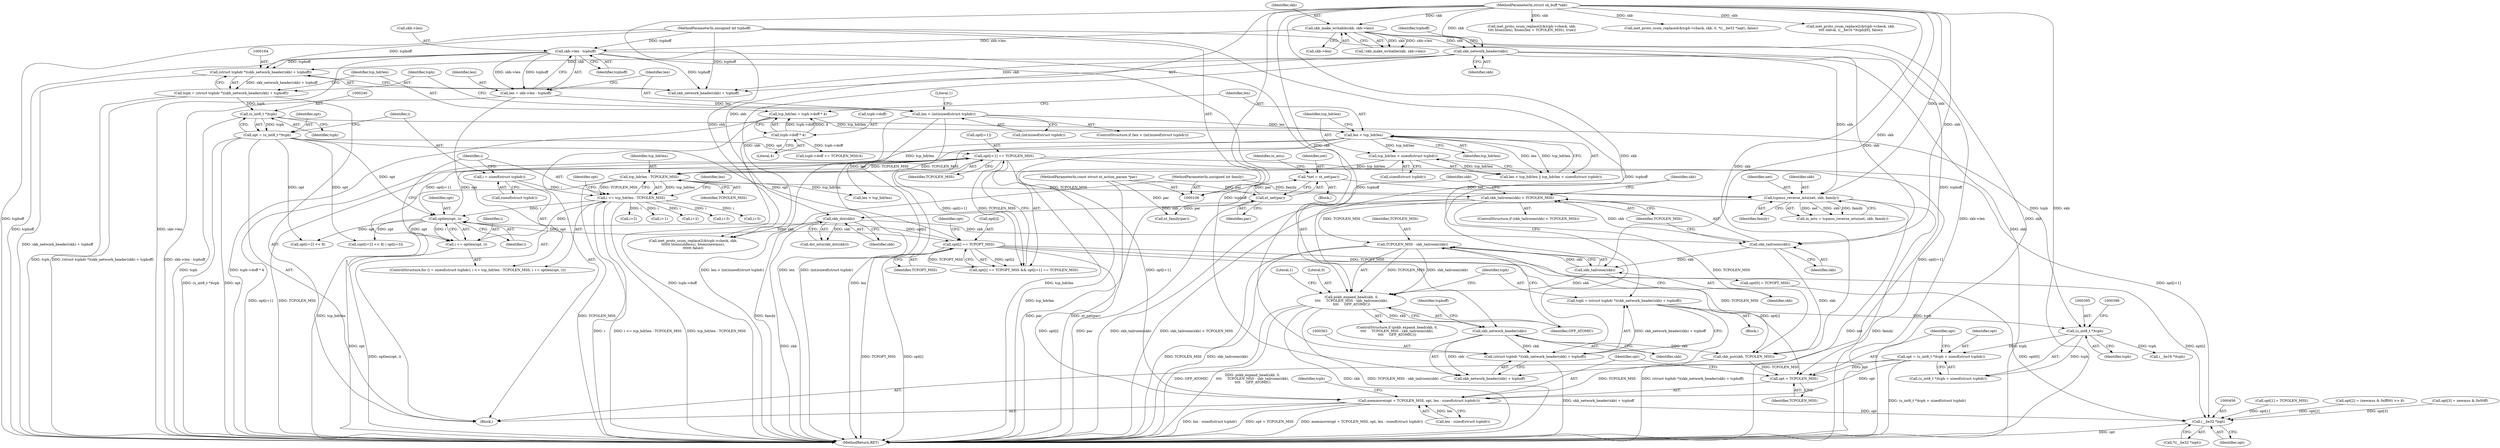 digraph "0_linux_2638fd0f92d4397884fd991d8f4925cb3f081901@integer" {
"1000391" [label="(Call,opt = (u_int8_t *)tcph + sizeof(struct tcphdr))"];
"1000394" [label="(Call,(u_int8_t *)tcph)"];
"1000360" [label="(Call,tcph = (struct tcphdr *)(skb_network_header(skb) + tcphoff))"];
"1000362" [label="(Call,(struct tcphdr *)(skb_network_header(skb) + tcphoff))"];
"1000365" [label="(Call,skb_network_header(skb))"];
"1000349" [label="(Call,pskb_expand_head(skb, 0,\n\t\t\t\t     TCPOLEN_MSS - skb_tailroom(skb),\n\t\t\t\t     GFP_ATOMIC))"];
"1000354" [label="(Call,skb_tailroom(skb))"];
"1000344" [label="(Call,skb_tailroom(skb))"];
"1000166" [label="(Call,skb_network_header(skb))"];
"1000136" [label="(Call,skb_make_writable(skb, skb->len))"];
"1000107" [label="(MethodParameterIn,struct sk_buff *skb)"];
"1000212" [label="(Call,skb_dst(skb))"];
"1000203" [label="(Call,tcpmss_reverse_mtu(net, skb, family))"];
"1000196" [label="(Call,*net = xt_net(par))"];
"1000198" [label="(Call,xt_net(par))"];
"1000108" [label="(MethodParameterIn,const struct xt_action_param *par)"];
"1000109" [label="(MethodParameterIn,unsigned int family)"];
"1000352" [label="(Call,TCPOLEN_MSS - skb_tailroom(skb))"];
"1000343" [label="(Call,skb_tailroom(skb) < TCPOLEN_MSS)"];
"1000249" [label="(Call,tcp_hdrlen - TCPOLEN_MSS)"];
"1000181" [label="(Call,tcp_hdrlen < sizeof(struct tcphdr))"];
"1000178" [label="(Call,len < tcp_hdrlen)"];
"1000152" [label="(Call,len < (int)sizeof(struct tcphdr))"];
"1000144" [label="(Call,len = skb->len - tcphoff)"];
"1000146" [label="(Call,skb->len - tcphoff)"];
"1000110" [label="(MethodParameterIn,unsigned int tcphoff)"];
"1000169" [label="(Call,tcp_hdrlen = tcph->doff * 4)"];
"1000171" [label="(Call,tcph->doff * 4)"];
"1000265" [label="(Call,opt[i+1] == TCPOLEN_MSS)"];
"1000254" [label="(Call,optlen(opt, i))"];
"1000237" [label="(Call,opt = (u_int8_t *)tcph)"];
"1000239" [label="(Call,(u_int8_t *)tcph)"];
"1000161" [label="(Call,tcph = (struct tcphdr *)(skb_network_header(skb) + tcphoff))"];
"1000163" [label="(Call,(struct tcphdr *)(skb_network_header(skb) + tcphoff))"];
"1000260" [label="(Call,opt[i] == TCPOPT_MSS)"];
"1000247" [label="(Call,i <= tcp_hdrlen - TCPOLEN_MSS)"];
"1000252" [label="(Call,i += optlen(opt, i))"];
"1000243" [label="(Call,i = sizeof(struct tcphdr))"];
"1000399" [label="(Call,memmove(opt + TCPOLEN_MSS, opt, len - sizeof(struct tcphdr)))"];
"1000455" [label="(Call,(__be32 *)opt)"];
"1000400" [label="(Call,opt + TCPOLEN_MSS)"];
"1000108" [label="(MethodParameterIn,const struct xt_action_param *par)"];
"1000249" [label="(Call,tcp_hdrlen - TCPOLEN_MSS)"];
"1000365" [label="(Call,skb_network_header(skb))"];
"1000265" [label="(Call,opt[i+1] == TCPOLEN_MSS)"];
"1000109" [label="(MethodParameterIn,unsigned int family)"];
"1000391" [label="(Call,opt = (u_int8_t *)tcph + sizeof(struct tcphdr))"];
"1000401" [label="(Identifier,opt)"];
"1000199" [label="(Identifier,par)"];
"1000243" [label="(Call,i = sizeof(struct tcphdr))"];
"1000197" [label="(Identifier,net)"];
"1000298" [label="(Call,i+2)"];
"1000402" [label="(Identifier,TCPOLEN_MSS)"];
"1000286" [label="(Call,i+3)"];
"1000180" [label="(Identifier,tcp_hdrlen)"];
"1000362" [label="(Call,(struct tcphdr *)(skb_network_header(skb) + tcphoff))"];
"1000254" [label="(Call,optlen(opt, i))"];
"1000137" [label="(Identifier,skb)"];
"1000345" [label="(Identifier,skb)"];
"1000175" [label="(Literal,4)"];
"1000352" [label="(Call,TCPOLEN_MSS - skb_tailroom(skb))"];
"1000161" [label="(Call,tcph = (struct tcphdr *)(skb_network_header(skb) + tcphoff))"];
"1000360" [label="(Call,tcph = (struct tcphdr *)(skb_network_header(skb) + tcphoff))"];
"1000403" [label="(Identifier,opt)"];
"1000271" [label="(Identifier,TCPOLEN_MSS)"];
"1000330" [label="(Identifier,len)"];
"1000154" [label="(Call,(int)sizeof(struct tcphdr))"];
"1000162" [label="(Identifier,tcph)"];
"1000309" [label="(Call,i+3)"];
"1000153" [label="(Identifier,len)"];
"1000361" [label="(Identifier,tcph)"];
"1000206" [label="(Identifier,family)"];
"1000466" [label="(Call,tcph->doff += TCPOLEN_MSS/4)"];
"1000277" [label="(Call,opt[i+2] << 8)"];
"1000455" [label="(Call,(__be32 *)opt)"];
"1000454" [label="(Call,*((__be32 *)opt))"];
"1000204" [label="(Identifier,net)"];
"1000359" [label="(Literal,1)"];
"1000182" [label="(Identifier,tcp_hdrlen)"];
"1000179" [label="(Identifier,len)"];
"1000421" [label="(Call,opt[0] = TCPOPT_MSS)"];
"1000136" [label="(Call,skb_make_writable(skb, skb->len))"];
"1000356" [label="(Identifier,GFP_ATOMIC)"];
"1000144" [label="(Call,len = skb->len - tcphoff)"];
"1000266" [label="(Call,opt[i+1])"];
"1000212" [label="(Call,skb_dst(skb))"];
"1000354" [label="(Call,skb_tailroom(skb))"];
"1000205" [label="(Identifier,skb)"];
"1000256" [label="(Identifier,i)"];
"1000253" [label="(Identifier,i)"];
"1000178" [label="(Call,len < tcp_hdrlen)"];
"1000255" [label="(Identifier,opt)"];
"1000346" [label="(Identifier,TCPOLEN_MSS)"];
"1000147" [label="(Call,skb->len)"];
"1000150" [label="(Identifier,tcphoff)"];
"1000112" [label="(Block,)"];
"1000349" [label="(Call,pskb_expand_head(skb, 0,\n\t\t\t\t     TCPOLEN_MSS - skb_tailroom(skb),\n\t\t\t\t     GFP_ATOMIC))"];
"1000366" [label="(Identifier,skb)"];
"1000165" [label="(Call,skb_network_header(skb) + tcphoff)"];
"1000238" [label="(Identifier,opt)"];
"1000172" [label="(Call,tcph->doff)"];
"1000259" [label="(Call,opt[i] == TCPOPT_MSS && opt[i+1] == TCPOLEN_MSS)"];
"1000344" [label="(Call,skb_tailroom(skb))"];
"1000353" [label="(Identifier,TCPOLEN_MSS)"];
"1000280" [label="(Call,i+2)"];
"1000201" [label="(Call,in_mtu = tcpmss_reverse_mtu(net, skb, family))"];
"1000351" [label="(Literal,0)"];
"1000329" [label="(Call,len > tcp_hdrlen)"];
"1000393" [label="(Call,(u_int8_t *)tcph + sizeof(struct tcphdr))"];
"1000169" [label="(Call,tcp_hdrlen = tcph->doff * 4)"];
"1000160" [label="(Literal,1)"];
"1000373" [label="(Call,xt_family(par))"];
"1000488" [label="(MethodReturn,RET)"];
"1000268" [label="(Call,i+1)"];
"1000368" [label="(Call,skb_put(skb, TCPOLEN_MSS))"];
"1000355" [label="(Identifier,skb)"];
"1000244" [label="(Identifier,i)"];
"1000392" [label="(Identifier,opt)"];
"1000315" [label="(Call,inet_proto_csum_replace2(&tcph->check, skb,\n\t\t\t\t\t\t htons(oldmss), htons(newmss),\n\t\t\t\t\t\t false))"];
"1000151" [label="(ControlStructure,if (len < (int)sizeof(struct tcphdr)))"];
"1000237" [label="(Call,opt = (u_int8_t *)tcph)"];
"1000264" [label="(Identifier,TCPOPT_MSS)"];
"1000110" [label="(MethodParameterIn,unsigned int tcphoff)"];
"1000166" [label="(Call,skb_network_header(skb))"];
"1000426" [label="(Call,opt[1] = TCPOLEN_MSS)"];
"1000396" [label="(Identifier,tcph)"];
"1000276" [label="(Call,(opt[i+2] << 8) | opt[i+3])"];
"1000431" [label="(Call,opt[2] = (newmss & 0xff00) >> 8)"];
"1000411" [label="(Identifier,tcph)"];
"1000408" [label="(Call,inet_proto_csum_replace2(&tcph->check, skb,\n\t\t\t\t htons(len), htons(len + TCPOLEN_MSS), true))"];
"1000342" [label="(ControlStructure,if (skb_tailroom(skb) < TCPOLEN_MSS))"];
"1000457" [label="(Identifier,opt)"];
"1000211" [label="(Call,dst_mtu(skb_dst(skb)))"];
"1000241" [label="(Identifier,tcph)"];
"1000400" [label="(Call,opt + TCPOLEN_MSS)"];
"1000198" [label="(Call,xt_net(par))"];
"1000239" [label="(Call,(u_int8_t *)tcph)"];
"1000183" [label="(Call,sizeof(struct tcphdr))"];
"1000348" [label="(ControlStructure,if (pskb_expand_head(skb, 0,\n\t\t\t\t     TCPOLEN_MSS - skb_tailroom(skb),\n\t\t\t\t     GFP_ATOMIC)))"];
"1000107" [label="(MethodParameterIn,struct sk_buff *skb)"];
"1000364" [label="(Call,skb_network_header(skb) + tcphoff)"];
"1000203" [label="(Call,tcpmss_reverse_mtu(net, skb, family))"];
"1000177" [label="(Call,len < tcp_hdrlen || tcp_hdrlen < sizeof(struct tcphdr))"];
"1000252" [label="(Call,i += optlen(opt, i))"];
"1000462" [label="(Call,(__be16 *)tcph)"];
"1000202" [label="(Identifier,in_mtu)"];
"1000171" [label="(Call,tcph->doff * 4)"];
"1000248" [label="(Identifier,i)"];
"1000146" [label="(Call,skb->len - tcphoff)"];
"1000399" [label="(Call,memmove(opt + TCPOLEN_MSS, opt, len - sizeof(struct tcphdr)))"];
"1000343" [label="(Call,skb_tailroom(skb) < TCPOLEN_MSS)"];
"1000247" [label="(Call,i <= tcp_hdrlen - TCPOLEN_MSS)"];
"1000394" [label="(Call,(u_int8_t *)tcph)"];
"1000138" [label="(Call,skb->len)"];
"1000145" [label="(Identifier,len)"];
"1000170" [label="(Identifier,tcp_hdrlen)"];
"1000267" [label="(Identifier,opt)"];
"1000163" [label="(Call,(struct tcphdr *)(skb_network_header(skb) + tcphoff))"];
"1000242" [label="(ControlStructure,for (i = sizeof(struct tcphdr); i <= tcp_hdrlen - TCPOLEN_MSS; i += optlen(opt, i)))"];
"1000347" [label="(Block,)"];
"1000167" [label="(Identifier,skb)"];
"1000251" [label="(Identifier,TCPOLEN_MSS)"];
"1000447" [label="(Call,inet_proto_csum_replace4(&tcph->check, skb, 0, *((__be32 *)opt), false))"];
"1000194" [label="(Block,)"];
"1000196" [label="(Call,*net = xt_net(par))"];
"1000369" [label="(Identifier,skb)"];
"1000213" [label="(Identifier,skb)"];
"1000440" [label="(Call,opt[3] = newmss & 0x00ff)"];
"1000135" [label="(Call,!skb_make_writable(skb, skb->len))"];
"1000260" [label="(Call,opt[i] == TCPOPT_MSS)"];
"1000168" [label="(Identifier,tcphoff)"];
"1000152" [label="(Call,len < (int)sizeof(struct tcphdr))"];
"1000262" [label="(Identifier,opt)"];
"1000367" [label="(Identifier,tcphoff)"];
"1000350" [label="(Identifier,skb)"];
"1000181" [label="(Call,tcp_hdrlen < sizeof(struct tcphdr))"];
"1000261" [label="(Call,opt[i])"];
"1000404" [label="(Call,len - sizeof(struct tcphdr))"];
"1000245" [label="(Call,sizeof(struct tcphdr))"];
"1000250" [label="(Identifier,tcp_hdrlen)"];
"1000473" [label="(Call,inet_proto_csum_replace2(&tcph->check, skb,\n\t\t\t\t oldval, ((__be16 *)tcph)[6], false))"];
"1000391" -> "1000112"  [label="AST: "];
"1000391" -> "1000393"  [label="CFG: "];
"1000392" -> "1000391"  [label="AST: "];
"1000393" -> "1000391"  [label="AST: "];
"1000401" -> "1000391"  [label="CFG: "];
"1000391" -> "1000488"  [label="DDG: (u_int8_t *)tcph + sizeof(struct tcphdr)"];
"1000394" -> "1000391"  [label="DDG: tcph"];
"1000391" -> "1000399"  [label="DDG: opt"];
"1000391" -> "1000400"  [label="DDG: opt"];
"1000394" -> "1000393"  [label="AST: "];
"1000394" -> "1000396"  [label="CFG: "];
"1000395" -> "1000394"  [label="AST: "];
"1000396" -> "1000394"  [label="AST: "];
"1000398" -> "1000394"  [label="CFG: "];
"1000394" -> "1000393"  [label="DDG: tcph"];
"1000360" -> "1000394"  [label="DDG: tcph"];
"1000239" -> "1000394"  [label="DDG: tcph"];
"1000394" -> "1000462"  [label="DDG: tcph"];
"1000360" -> "1000347"  [label="AST: "];
"1000360" -> "1000362"  [label="CFG: "];
"1000361" -> "1000360"  [label="AST: "];
"1000362" -> "1000360"  [label="AST: "];
"1000369" -> "1000360"  [label="CFG: "];
"1000360" -> "1000488"  [label="DDG: (struct tcphdr *)(skb_network_header(skb) + tcphoff)"];
"1000362" -> "1000360"  [label="DDG: skb_network_header(skb) + tcphoff"];
"1000362" -> "1000364"  [label="CFG: "];
"1000363" -> "1000362"  [label="AST: "];
"1000364" -> "1000362"  [label="AST: "];
"1000362" -> "1000488"  [label="DDG: skb_network_header(skb) + tcphoff"];
"1000365" -> "1000362"  [label="DDG: skb"];
"1000110" -> "1000362"  [label="DDG: tcphoff"];
"1000146" -> "1000362"  [label="DDG: tcphoff"];
"1000365" -> "1000364"  [label="AST: "];
"1000365" -> "1000366"  [label="CFG: "];
"1000366" -> "1000365"  [label="AST: "];
"1000367" -> "1000365"  [label="CFG: "];
"1000365" -> "1000364"  [label="DDG: skb"];
"1000349" -> "1000365"  [label="DDG: skb"];
"1000107" -> "1000365"  [label="DDG: skb"];
"1000365" -> "1000368"  [label="DDG: skb"];
"1000349" -> "1000348"  [label="AST: "];
"1000349" -> "1000356"  [label="CFG: "];
"1000350" -> "1000349"  [label="AST: "];
"1000351" -> "1000349"  [label="AST: "];
"1000352" -> "1000349"  [label="AST: "];
"1000356" -> "1000349"  [label="AST: "];
"1000359" -> "1000349"  [label="CFG: "];
"1000361" -> "1000349"  [label="CFG: "];
"1000349" -> "1000488"  [label="DDG: GFP_ATOMIC"];
"1000349" -> "1000488"  [label="DDG: pskb_expand_head(skb, 0,\n\t\t\t\t     TCPOLEN_MSS - skb_tailroom(skb),\n\t\t\t\t     GFP_ATOMIC)"];
"1000349" -> "1000488"  [label="DDG: skb"];
"1000349" -> "1000488"  [label="DDG: TCPOLEN_MSS - skb_tailroom(skb)"];
"1000354" -> "1000349"  [label="DDG: skb"];
"1000107" -> "1000349"  [label="DDG: skb"];
"1000352" -> "1000349"  [label="DDG: TCPOLEN_MSS"];
"1000352" -> "1000349"  [label="DDG: skb_tailroom(skb)"];
"1000354" -> "1000352"  [label="AST: "];
"1000354" -> "1000355"  [label="CFG: "];
"1000355" -> "1000354"  [label="AST: "];
"1000352" -> "1000354"  [label="CFG: "];
"1000354" -> "1000352"  [label="DDG: skb"];
"1000344" -> "1000354"  [label="DDG: skb"];
"1000107" -> "1000354"  [label="DDG: skb"];
"1000344" -> "1000343"  [label="AST: "];
"1000344" -> "1000345"  [label="CFG: "];
"1000345" -> "1000344"  [label="AST: "];
"1000346" -> "1000344"  [label="CFG: "];
"1000344" -> "1000343"  [label="DDG: skb"];
"1000166" -> "1000344"  [label="DDG: skb"];
"1000212" -> "1000344"  [label="DDG: skb"];
"1000107" -> "1000344"  [label="DDG: skb"];
"1000344" -> "1000368"  [label="DDG: skb"];
"1000166" -> "1000165"  [label="AST: "];
"1000166" -> "1000167"  [label="CFG: "];
"1000167" -> "1000166"  [label="AST: "];
"1000168" -> "1000166"  [label="CFG: "];
"1000166" -> "1000488"  [label="DDG: skb"];
"1000166" -> "1000163"  [label="DDG: skb"];
"1000166" -> "1000165"  [label="DDG: skb"];
"1000136" -> "1000166"  [label="DDG: skb"];
"1000107" -> "1000166"  [label="DDG: skb"];
"1000166" -> "1000203"  [label="DDG: skb"];
"1000166" -> "1000315"  [label="DDG: skb"];
"1000136" -> "1000135"  [label="AST: "];
"1000136" -> "1000138"  [label="CFG: "];
"1000137" -> "1000136"  [label="AST: "];
"1000138" -> "1000136"  [label="AST: "];
"1000135" -> "1000136"  [label="CFG: "];
"1000136" -> "1000488"  [label="DDG: skb->len"];
"1000136" -> "1000488"  [label="DDG: skb"];
"1000136" -> "1000135"  [label="DDG: skb"];
"1000136" -> "1000135"  [label="DDG: skb->len"];
"1000107" -> "1000136"  [label="DDG: skb"];
"1000136" -> "1000146"  [label="DDG: skb->len"];
"1000107" -> "1000106"  [label="AST: "];
"1000107" -> "1000488"  [label="DDG: skb"];
"1000107" -> "1000203"  [label="DDG: skb"];
"1000107" -> "1000212"  [label="DDG: skb"];
"1000107" -> "1000315"  [label="DDG: skb"];
"1000107" -> "1000368"  [label="DDG: skb"];
"1000107" -> "1000408"  [label="DDG: skb"];
"1000107" -> "1000447"  [label="DDG: skb"];
"1000107" -> "1000473"  [label="DDG: skb"];
"1000212" -> "1000211"  [label="AST: "];
"1000212" -> "1000213"  [label="CFG: "];
"1000213" -> "1000212"  [label="AST: "];
"1000211" -> "1000212"  [label="CFG: "];
"1000212" -> "1000488"  [label="DDG: skb"];
"1000212" -> "1000211"  [label="DDG: skb"];
"1000203" -> "1000212"  [label="DDG: skb"];
"1000212" -> "1000315"  [label="DDG: skb"];
"1000203" -> "1000201"  [label="AST: "];
"1000203" -> "1000206"  [label="CFG: "];
"1000204" -> "1000203"  [label="AST: "];
"1000205" -> "1000203"  [label="AST: "];
"1000206" -> "1000203"  [label="AST: "];
"1000201" -> "1000203"  [label="CFG: "];
"1000203" -> "1000488"  [label="DDG: family"];
"1000203" -> "1000488"  [label="DDG: net"];
"1000203" -> "1000201"  [label="DDG: net"];
"1000203" -> "1000201"  [label="DDG: skb"];
"1000203" -> "1000201"  [label="DDG: family"];
"1000196" -> "1000203"  [label="DDG: net"];
"1000109" -> "1000203"  [label="DDG: family"];
"1000196" -> "1000194"  [label="AST: "];
"1000196" -> "1000198"  [label="CFG: "];
"1000197" -> "1000196"  [label="AST: "];
"1000198" -> "1000196"  [label="AST: "];
"1000202" -> "1000196"  [label="CFG: "];
"1000196" -> "1000488"  [label="DDG: xt_net(par)"];
"1000198" -> "1000196"  [label="DDG: par"];
"1000198" -> "1000199"  [label="CFG: "];
"1000199" -> "1000198"  [label="AST: "];
"1000198" -> "1000488"  [label="DDG: par"];
"1000108" -> "1000198"  [label="DDG: par"];
"1000198" -> "1000373"  [label="DDG: par"];
"1000108" -> "1000106"  [label="AST: "];
"1000108" -> "1000488"  [label="DDG: par"];
"1000108" -> "1000373"  [label="DDG: par"];
"1000109" -> "1000106"  [label="AST: "];
"1000109" -> "1000488"  [label="DDG: family"];
"1000353" -> "1000352"  [label="AST: "];
"1000356" -> "1000352"  [label="CFG: "];
"1000352" -> "1000488"  [label="DDG: TCPOLEN_MSS"];
"1000352" -> "1000488"  [label="DDG: skb_tailroom(skb)"];
"1000343" -> "1000352"  [label="DDG: TCPOLEN_MSS"];
"1000352" -> "1000368"  [label="DDG: TCPOLEN_MSS"];
"1000343" -> "1000342"  [label="AST: "];
"1000343" -> "1000346"  [label="CFG: "];
"1000346" -> "1000343"  [label="AST: "];
"1000350" -> "1000343"  [label="CFG: "];
"1000369" -> "1000343"  [label="CFG: "];
"1000343" -> "1000488"  [label="DDG: skb_tailroom(skb)"];
"1000343" -> "1000488"  [label="DDG: skb_tailroom(skb) < TCPOLEN_MSS"];
"1000249" -> "1000343"  [label="DDG: TCPOLEN_MSS"];
"1000343" -> "1000368"  [label="DDG: TCPOLEN_MSS"];
"1000249" -> "1000247"  [label="AST: "];
"1000249" -> "1000251"  [label="CFG: "];
"1000250" -> "1000249"  [label="AST: "];
"1000251" -> "1000249"  [label="AST: "];
"1000247" -> "1000249"  [label="CFG: "];
"1000249" -> "1000488"  [label="DDG: TCPOLEN_MSS"];
"1000249" -> "1000488"  [label="DDG: tcp_hdrlen"];
"1000249" -> "1000247"  [label="DDG: tcp_hdrlen"];
"1000249" -> "1000247"  [label="DDG: TCPOLEN_MSS"];
"1000181" -> "1000249"  [label="DDG: tcp_hdrlen"];
"1000178" -> "1000249"  [label="DDG: tcp_hdrlen"];
"1000265" -> "1000249"  [label="DDG: TCPOLEN_MSS"];
"1000249" -> "1000265"  [label="DDG: TCPOLEN_MSS"];
"1000249" -> "1000329"  [label="DDG: tcp_hdrlen"];
"1000181" -> "1000177"  [label="AST: "];
"1000181" -> "1000183"  [label="CFG: "];
"1000182" -> "1000181"  [label="AST: "];
"1000183" -> "1000181"  [label="AST: "];
"1000177" -> "1000181"  [label="CFG: "];
"1000181" -> "1000488"  [label="DDG: tcp_hdrlen"];
"1000181" -> "1000177"  [label="DDG: tcp_hdrlen"];
"1000178" -> "1000181"  [label="DDG: tcp_hdrlen"];
"1000178" -> "1000177"  [label="AST: "];
"1000178" -> "1000180"  [label="CFG: "];
"1000179" -> "1000178"  [label="AST: "];
"1000180" -> "1000178"  [label="AST: "];
"1000182" -> "1000178"  [label="CFG: "];
"1000177" -> "1000178"  [label="CFG: "];
"1000178" -> "1000488"  [label="DDG: len"];
"1000178" -> "1000488"  [label="DDG: tcp_hdrlen"];
"1000178" -> "1000177"  [label="DDG: len"];
"1000178" -> "1000177"  [label="DDG: tcp_hdrlen"];
"1000152" -> "1000178"  [label="DDG: len"];
"1000169" -> "1000178"  [label="DDG: tcp_hdrlen"];
"1000178" -> "1000329"  [label="DDG: len"];
"1000152" -> "1000151"  [label="AST: "];
"1000152" -> "1000154"  [label="CFG: "];
"1000153" -> "1000152"  [label="AST: "];
"1000154" -> "1000152"  [label="AST: "];
"1000160" -> "1000152"  [label="CFG: "];
"1000162" -> "1000152"  [label="CFG: "];
"1000152" -> "1000488"  [label="DDG: len < (int)sizeof(struct tcphdr)"];
"1000152" -> "1000488"  [label="DDG: len"];
"1000152" -> "1000488"  [label="DDG: (int)sizeof(struct tcphdr)"];
"1000144" -> "1000152"  [label="DDG: len"];
"1000144" -> "1000112"  [label="AST: "];
"1000144" -> "1000146"  [label="CFG: "];
"1000145" -> "1000144"  [label="AST: "];
"1000146" -> "1000144"  [label="AST: "];
"1000153" -> "1000144"  [label="CFG: "];
"1000144" -> "1000488"  [label="DDG: skb->len - tcphoff"];
"1000146" -> "1000144"  [label="DDG: skb->len"];
"1000146" -> "1000144"  [label="DDG: tcphoff"];
"1000146" -> "1000150"  [label="CFG: "];
"1000147" -> "1000146"  [label="AST: "];
"1000150" -> "1000146"  [label="AST: "];
"1000146" -> "1000488"  [label="DDG: tcphoff"];
"1000146" -> "1000488"  [label="DDG: skb->len"];
"1000110" -> "1000146"  [label="DDG: tcphoff"];
"1000146" -> "1000163"  [label="DDG: tcphoff"];
"1000146" -> "1000165"  [label="DDG: tcphoff"];
"1000146" -> "1000364"  [label="DDG: tcphoff"];
"1000110" -> "1000106"  [label="AST: "];
"1000110" -> "1000488"  [label="DDG: tcphoff"];
"1000110" -> "1000163"  [label="DDG: tcphoff"];
"1000110" -> "1000165"  [label="DDG: tcphoff"];
"1000110" -> "1000364"  [label="DDG: tcphoff"];
"1000169" -> "1000112"  [label="AST: "];
"1000169" -> "1000171"  [label="CFG: "];
"1000170" -> "1000169"  [label="AST: "];
"1000171" -> "1000169"  [label="AST: "];
"1000179" -> "1000169"  [label="CFG: "];
"1000169" -> "1000488"  [label="DDG: tcph->doff * 4"];
"1000171" -> "1000169"  [label="DDG: tcph->doff"];
"1000171" -> "1000169"  [label="DDG: 4"];
"1000171" -> "1000175"  [label="CFG: "];
"1000172" -> "1000171"  [label="AST: "];
"1000175" -> "1000171"  [label="AST: "];
"1000171" -> "1000488"  [label="DDG: tcph->doff"];
"1000171" -> "1000466"  [label="DDG: tcph->doff"];
"1000265" -> "1000259"  [label="AST: "];
"1000265" -> "1000271"  [label="CFG: "];
"1000266" -> "1000265"  [label="AST: "];
"1000271" -> "1000265"  [label="AST: "];
"1000259" -> "1000265"  [label="CFG: "];
"1000265" -> "1000488"  [label="DDG: opt[i+1]"];
"1000265" -> "1000488"  [label="DDG: TCPOLEN_MSS"];
"1000265" -> "1000254"  [label="DDG: opt[i+1]"];
"1000265" -> "1000259"  [label="DDG: opt[i+1]"];
"1000265" -> "1000259"  [label="DDG: TCPOLEN_MSS"];
"1000254" -> "1000265"  [label="DDG: opt"];
"1000237" -> "1000265"  [label="DDG: opt"];
"1000265" -> "1000399"  [label="DDG: opt[i+1]"];
"1000265" -> "1000400"  [label="DDG: opt[i+1]"];
"1000265" -> "1000455"  [label="DDG: opt[i+1]"];
"1000254" -> "1000252"  [label="AST: "];
"1000254" -> "1000256"  [label="CFG: "];
"1000255" -> "1000254"  [label="AST: "];
"1000256" -> "1000254"  [label="AST: "];
"1000252" -> "1000254"  [label="CFG: "];
"1000254" -> "1000488"  [label="DDG: opt"];
"1000254" -> "1000252"  [label="DDG: opt"];
"1000254" -> "1000252"  [label="DDG: i"];
"1000237" -> "1000254"  [label="DDG: opt"];
"1000260" -> "1000254"  [label="DDG: opt[i]"];
"1000247" -> "1000254"  [label="DDG: i"];
"1000254" -> "1000260"  [label="DDG: opt"];
"1000254" -> "1000277"  [label="DDG: opt"];
"1000254" -> "1000276"  [label="DDG: opt"];
"1000237" -> "1000112"  [label="AST: "];
"1000237" -> "1000239"  [label="CFG: "];
"1000238" -> "1000237"  [label="AST: "];
"1000239" -> "1000237"  [label="AST: "];
"1000244" -> "1000237"  [label="CFG: "];
"1000237" -> "1000488"  [label="DDG: (u_int8_t *)tcph"];
"1000237" -> "1000488"  [label="DDG: opt"];
"1000239" -> "1000237"  [label="DDG: tcph"];
"1000237" -> "1000260"  [label="DDG: opt"];
"1000237" -> "1000277"  [label="DDG: opt"];
"1000237" -> "1000276"  [label="DDG: opt"];
"1000239" -> "1000241"  [label="CFG: "];
"1000240" -> "1000239"  [label="AST: "];
"1000241" -> "1000239"  [label="AST: "];
"1000239" -> "1000488"  [label="DDG: tcph"];
"1000161" -> "1000239"  [label="DDG: tcph"];
"1000161" -> "1000112"  [label="AST: "];
"1000161" -> "1000163"  [label="CFG: "];
"1000162" -> "1000161"  [label="AST: "];
"1000163" -> "1000161"  [label="AST: "];
"1000170" -> "1000161"  [label="CFG: "];
"1000161" -> "1000488"  [label="DDG: (struct tcphdr *)(skb_network_header(skb) + tcphoff)"];
"1000161" -> "1000488"  [label="DDG: tcph"];
"1000163" -> "1000161"  [label="DDG: skb_network_header(skb) + tcphoff"];
"1000163" -> "1000165"  [label="CFG: "];
"1000164" -> "1000163"  [label="AST: "];
"1000165" -> "1000163"  [label="AST: "];
"1000163" -> "1000488"  [label="DDG: skb_network_header(skb) + tcphoff"];
"1000260" -> "1000259"  [label="AST: "];
"1000260" -> "1000264"  [label="CFG: "];
"1000261" -> "1000260"  [label="AST: "];
"1000264" -> "1000260"  [label="AST: "];
"1000267" -> "1000260"  [label="CFG: "];
"1000259" -> "1000260"  [label="CFG: "];
"1000260" -> "1000488"  [label="DDG: TCPOPT_MSS"];
"1000260" -> "1000488"  [label="DDG: opt[i]"];
"1000260" -> "1000259"  [label="DDG: opt[i]"];
"1000260" -> "1000259"  [label="DDG: TCPOPT_MSS"];
"1000260" -> "1000399"  [label="DDG: opt[i]"];
"1000260" -> "1000400"  [label="DDG: opt[i]"];
"1000260" -> "1000421"  [label="DDG: TCPOPT_MSS"];
"1000260" -> "1000455"  [label="DDG: opt[i]"];
"1000247" -> "1000242"  [label="AST: "];
"1000248" -> "1000247"  [label="AST: "];
"1000262" -> "1000247"  [label="CFG: "];
"1000330" -> "1000247"  [label="CFG: "];
"1000247" -> "1000488"  [label="DDG: i"];
"1000247" -> "1000488"  [label="DDG: i <= tcp_hdrlen - TCPOLEN_MSS"];
"1000247" -> "1000488"  [label="DDG: tcp_hdrlen - TCPOLEN_MSS"];
"1000252" -> "1000247"  [label="DDG: i"];
"1000243" -> "1000247"  [label="DDG: i"];
"1000247" -> "1000268"  [label="DDG: i"];
"1000247" -> "1000280"  [label="DDG: i"];
"1000247" -> "1000286"  [label="DDG: i"];
"1000247" -> "1000298"  [label="DDG: i"];
"1000247" -> "1000309"  [label="DDG: i"];
"1000252" -> "1000242"  [label="AST: "];
"1000253" -> "1000252"  [label="AST: "];
"1000248" -> "1000252"  [label="CFG: "];
"1000252" -> "1000488"  [label="DDG: optlen(opt, i)"];
"1000243" -> "1000242"  [label="AST: "];
"1000243" -> "1000245"  [label="CFG: "];
"1000244" -> "1000243"  [label="AST: "];
"1000245" -> "1000243"  [label="AST: "];
"1000248" -> "1000243"  [label="CFG: "];
"1000399" -> "1000112"  [label="AST: "];
"1000399" -> "1000404"  [label="CFG: "];
"1000400" -> "1000399"  [label="AST: "];
"1000403" -> "1000399"  [label="AST: "];
"1000404" -> "1000399"  [label="AST: "];
"1000411" -> "1000399"  [label="CFG: "];
"1000399" -> "1000488"  [label="DDG: len - sizeof(struct tcphdr)"];
"1000399" -> "1000488"  [label="DDG: opt + TCPOLEN_MSS"];
"1000399" -> "1000488"  [label="DDG: memmove(opt + TCPOLEN_MSS, opt, len - sizeof(struct tcphdr))"];
"1000368" -> "1000399"  [label="DDG: TCPOLEN_MSS"];
"1000404" -> "1000399"  [label="DDG: len"];
"1000399" -> "1000455"  [label="DDG: opt"];
"1000455" -> "1000454"  [label="AST: "];
"1000455" -> "1000457"  [label="CFG: "];
"1000456" -> "1000455"  [label="AST: "];
"1000457" -> "1000455"  [label="AST: "];
"1000454" -> "1000455"  [label="CFG: "];
"1000455" -> "1000488"  [label="DDG: opt"];
"1000426" -> "1000455"  [label="DDG: opt[1]"];
"1000421" -> "1000455"  [label="DDG: opt[0]"];
"1000440" -> "1000455"  [label="DDG: opt[3]"];
"1000431" -> "1000455"  [label="DDG: opt[2]"];
"1000400" -> "1000402"  [label="CFG: "];
"1000401" -> "1000400"  [label="AST: "];
"1000402" -> "1000400"  [label="AST: "];
"1000403" -> "1000400"  [label="CFG: "];
"1000368" -> "1000400"  [label="DDG: TCPOLEN_MSS"];
}
